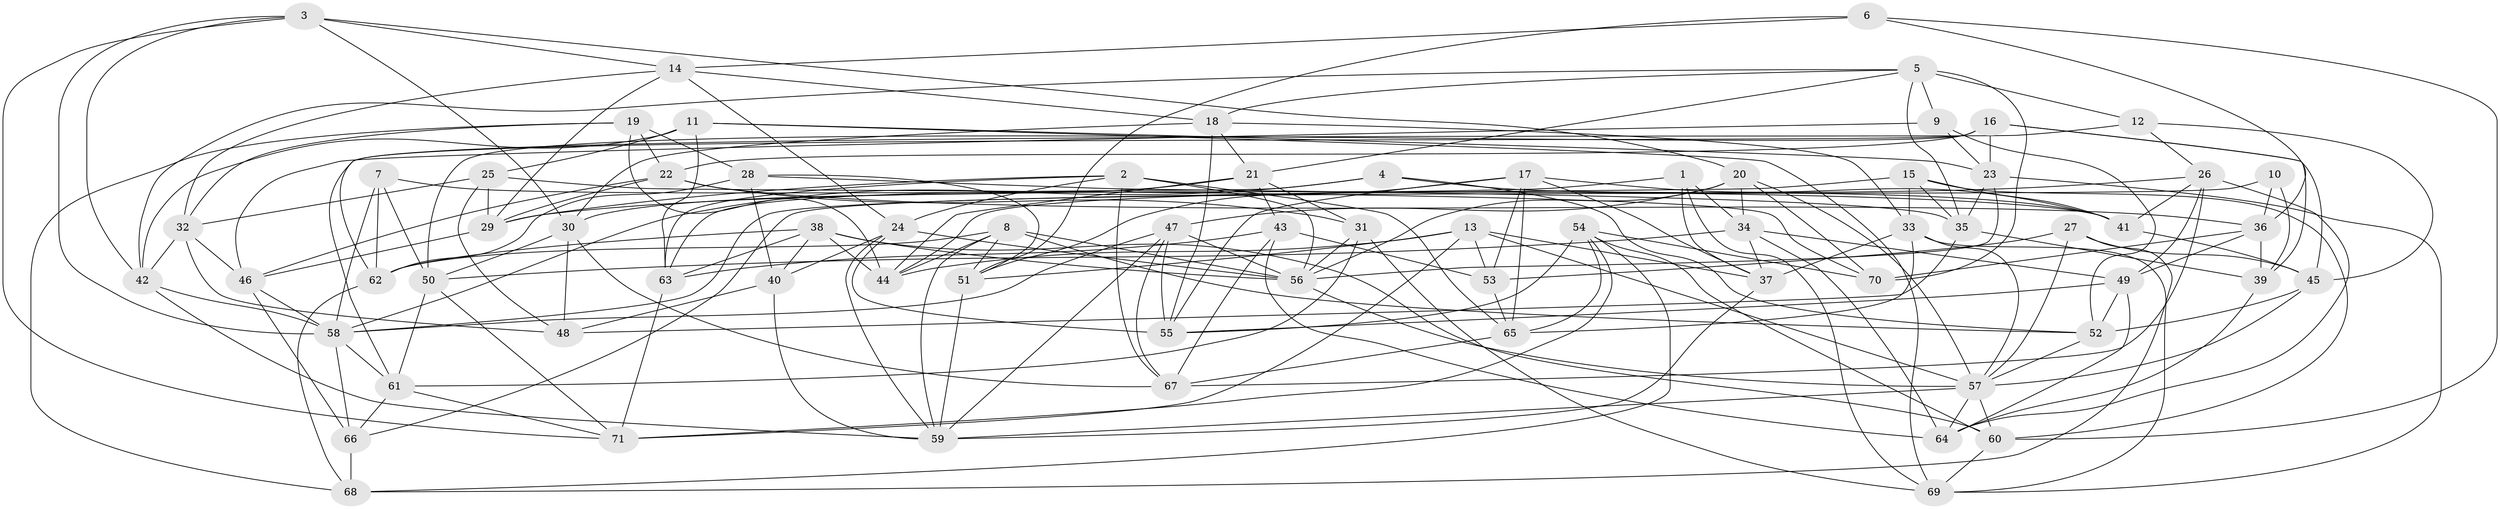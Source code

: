 // original degree distribution, {4: 1.0}
// Generated by graph-tools (version 1.1) at 2025/26/03/09/25 03:26:50]
// undirected, 71 vertices, 204 edges
graph export_dot {
graph [start="1"]
  node [color=gray90,style=filled];
  1;
  2;
  3;
  4;
  5;
  6;
  7;
  8;
  9;
  10;
  11;
  12;
  13;
  14;
  15;
  16;
  17;
  18;
  19;
  20;
  21;
  22;
  23;
  24;
  25;
  26;
  27;
  28;
  29;
  30;
  31;
  32;
  33;
  34;
  35;
  36;
  37;
  38;
  39;
  40;
  41;
  42;
  43;
  44;
  45;
  46;
  47;
  48;
  49;
  50;
  51;
  52;
  53;
  54;
  55;
  56;
  57;
  58;
  59;
  60;
  61;
  62;
  63;
  64;
  65;
  66;
  67;
  68;
  69;
  70;
  71;
  1 -- 34 [weight=1.0];
  1 -- 37 [weight=1.0];
  1 -- 44 [weight=1.0];
  1 -- 69 [weight=1.0];
  2 -- 24 [weight=1.0];
  2 -- 29 [weight=1.0];
  2 -- 56 [weight=1.0];
  2 -- 63 [weight=1.0];
  2 -- 65 [weight=1.0];
  2 -- 67 [weight=1.0];
  3 -- 14 [weight=1.0];
  3 -- 20 [weight=1.0];
  3 -- 30 [weight=1.0];
  3 -- 42 [weight=1.0];
  3 -- 58 [weight=1.0];
  3 -- 71 [weight=1.0];
  4 -- 41 [weight=1.0];
  4 -- 52 [weight=1.0];
  4 -- 58 [weight=1.0];
  4 -- 63 [weight=1.0];
  5 -- 9 [weight=1.0];
  5 -- 12 [weight=1.0];
  5 -- 18 [weight=1.0];
  5 -- 21 [weight=1.0];
  5 -- 35 [weight=1.0];
  5 -- 42 [weight=1.0];
  5 -- 70 [weight=2.0];
  6 -- 14 [weight=1.0];
  6 -- 36 [weight=1.0];
  6 -- 51 [weight=1.0];
  6 -- 60 [weight=1.0];
  7 -- 41 [weight=1.0];
  7 -- 50 [weight=1.0];
  7 -- 58 [weight=1.0];
  7 -- 62 [weight=1.0];
  8 -- 44 [weight=1.0];
  8 -- 51 [weight=1.0];
  8 -- 52 [weight=1.0];
  8 -- 56 [weight=1.0];
  8 -- 59 [weight=1.0];
  8 -- 62 [weight=1.0];
  9 -- 23 [weight=1.0];
  9 -- 46 [weight=1.0];
  9 -- 52 [weight=1.0];
  10 -- 36 [weight=1.0];
  10 -- 39 [weight=2.0];
  10 -- 66 [weight=1.0];
  11 -- 23 [weight=1.0];
  11 -- 25 [weight=2.0];
  11 -- 42 [weight=1.0];
  11 -- 63 [weight=1.0];
  11 -- 69 [weight=1.0];
  12 -- 26 [weight=1.0];
  12 -- 45 [weight=1.0];
  12 -- 61 [weight=1.0];
  13 -- 37 [weight=1.0];
  13 -- 44 [weight=1.0];
  13 -- 51 [weight=1.0];
  13 -- 53 [weight=1.0];
  13 -- 57 [weight=1.0];
  13 -- 71 [weight=1.0];
  14 -- 18 [weight=1.0];
  14 -- 24 [weight=1.0];
  14 -- 29 [weight=1.0];
  14 -- 32 [weight=1.0];
  15 -- 33 [weight=1.0];
  15 -- 35 [weight=1.0];
  15 -- 41 [weight=1.0];
  15 -- 58 [weight=2.0];
  15 -- 60 [weight=1.0];
  16 -- 22 [weight=1.0];
  16 -- 23 [weight=1.0];
  16 -- 39 [weight=1.0];
  16 -- 45 [weight=1.0];
  16 -- 50 [weight=1.0];
  16 -- 62 [weight=1.0];
  17 -- 37 [weight=1.0];
  17 -- 41 [weight=1.0];
  17 -- 51 [weight=1.0];
  17 -- 53 [weight=1.0];
  17 -- 55 [weight=1.0];
  17 -- 65 [weight=1.0];
  18 -- 21 [weight=1.0];
  18 -- 30 [weight=1.0];
  18 -- 33 [weight=1.0];
  18 -- 55 [weight=1.0];
  19 -- 22 [weight=1.0];
  19 -- 28 [weight=2.0];
  19 -- 32 [weight=1.0];
  19 -- 44 [weight=1.0];
  19 -- 68 [weight=1.0];
  20 -- 34 [weight=1.0];
  20 -- 47 [weight=1.0];
  20 -- 56 [weight=1.0];
  20 -- 57 [weight=1.0];
  20 -- 70 [weight=1.0];
  21 -- 30 [weight=1.0];
  21 -- 31 [weight=1.0];
  21 -- 43 [weight=1.0];
  21 -- 44 [weight=1.0];
  22 -- 29 [weight=1.0];
  22 -- 31 [weight=1.0];
  22 -- 36 [weight=1.0];
  22 -- 46 [weight=1.0];
  23 -- 35 [weight=1.0];
  23 -- 56 [weight=1.0];
  23 -- 69 [weight=1.0];
  24 -- 40 [weight=1.0];
  24 -- 55 [weight=1.0];
  24 -- 56 [weight=1.0];
  24 -- 59 [weight=1.0];
  25 -- 29 [weight=1.0];
  25 -- 32 [weight=1.0];
  25 -- 48 [weight=1.0];
  25 -- 70 [weight=1.0];
  26 -- 29 [weight=1.0];
  26 -- 41 [weight=1.0];
  26 -- 49 [weight=1.0];
  26 -- 64 [weight=1.0];
  26 -- 67 [weight=1.0];
  27 -- 45 [weight=1.0];
  27 -- 53 [weight=1.0];
  27 -- 57 [weight=1.0];
  27 -- 68 [weight=1.0];
  28 -- 35 [weight=1.0];
  28 -- 40 [weight=1.0];
  28 -- 51 [weight=1.0];
  28 -- 62 [weight=1.0];
  29 -- 46 [weight=1.0];
  30 -- 48 [weight=1.0];
  30 -- 50 [weight=1.0];
  30 -- 67 [weight=1.0];
  31 -- 56 [weight=2.0];
  31 -- 61 [weight=1.0];
  31 -- 69 [weight=1.0];
  32 -- 42 [weight=1.0];
  32 -- 46 [weight=1.0];
  32 -- 48 [weight=1.0];
  33 -- 37 [weight=1.0];
  33 -- 57 [weight=1.0];
  33 -- 65 [weight=1.0];
  33 -- 69 [weight=1.0];
  34 -- 37 [weight=1.0];
  34 -- 49 [weight=1.0];
  34 -- 50 [weight=1.0];
  34 -- 64 [weight=1.0];
  35 -- 39 [weight=1.0];
  35 -- 48 [weight=1.0];
  36 -- 39 [weight=1.0];
  36 -- 49 [weight=1.0];
  36 -- 70 [weight=1.0];
  37 -- 59 [weight=1.0];
  38 -- 40 [weight=1.0];
  38 -- 44 [weight=1.0];
  38 -- 56 [weight=1.0];
  38 -- 60 [weight=1.0];
  38 -- 62 [weight=1.0];
  38 -- 63 [weight=1.0];
  39 -- 64 [weight=1.0];
  40 -- 48 [weight=2.0];
  40 -- 59 [weight=1.0];
  41 -- 45 [weight=1.0];
  42 -- 58 [weight=1.0];
  42 -- 59 [weight=1.0];
  43 -- 53 [weight=2.0];
  43 -- 63 [weight=1.0];
  43 -- 64 [weight=1.0];
  43 -- 67 [weight=1.0];
  45 -- 52 [weight=1.0];
  45 -- 57 [weight=1.0];
  46 -- 58 [weight=1.0];
  46 -- 66 [weight=1.0];
  47 -- 55 [weight=1.0];
  47 -- 56 [weight=1.0];
  47 -- 58 [weight=1.0];
  47 -- 59 [weight=1.0];
  47 -- 67 [weight=1.0];
  49 -- 52 [weight=1.0];
  49 -- 55 [weight=1.0];
  49 -- 64 [weight=1.0];
  50 -- 61 [weight=1.0];
  50 -- 71 [weight=1.0];
  51 -- 59 [weight=1.0];
  52 -- 57 [weight=1.0];
  53 -- 65 [weight=1.0];
  54 -- 55 [weight=1.0];
  54 -- 60 [weight=1.0];
  54 -- 65 [weight=1.0];
  54 -- 68 [weight=1.0];
  54 -- 70 [weight=1.0];
  54 -- 71 [weight=1.0];
  56 -- 57 [weight=1.0];
  57 -- 59 [weight=1.0];
  57 -- 60 [weight=1.0];
  57 -- 64 [weight=1.0];
  58 -- 61 [weight=1.0];
  58 -- 66 [weight=1.0];
  60 -- 69 [weight=1.0];
  61 -- 66 [weight=1.0];
  61 -- 71 [weight=1.0];
  62 -- 68 [weight=1.0];
  63 -- 71 [weight=1.0];
  65 -- 67 [weight=1.0];
  66 -- 68 [weight=2.0];
}
